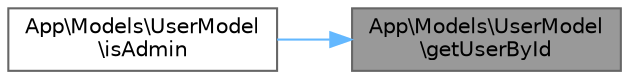 digraph "App\Models\UserModel\getUserById"
{
 // LATEX_PDF_SIZE
  bgcolor="transparent";
  edge [fontname=Helvetica,fontsize=10,labelfontname=Helvetica,labelfontsize=10];
  node [fontname=Helvetica,fontsize=10,shape=box,height=0.2,width=0.4];
  rankdir="RL";
  Node1 [id="Node000001",label="App\\Models\\UserModel\l\\getUserById",height=0.2,width=0.4,color="gray40", fillcolor="grey60", style="filled", fontcolor="black",tooltip=" "];
  Node1 -> Node2 [id="edge1_Node000001_Node000002",dir="back",color="steelblue1",style="solid",tooltip=" "];
  Node2 [id="Node000002",label="App\\Models\\UserModel\l\\isAdmin",height=0.2,width=0.4,color="grey40", fillcolor="white", style="filled",URL="$class_app_1_1_models_1_1_user_model.html#a19894ef1e211b2acc3c3705ee1c4d8b2",tooltip=" "];
}
